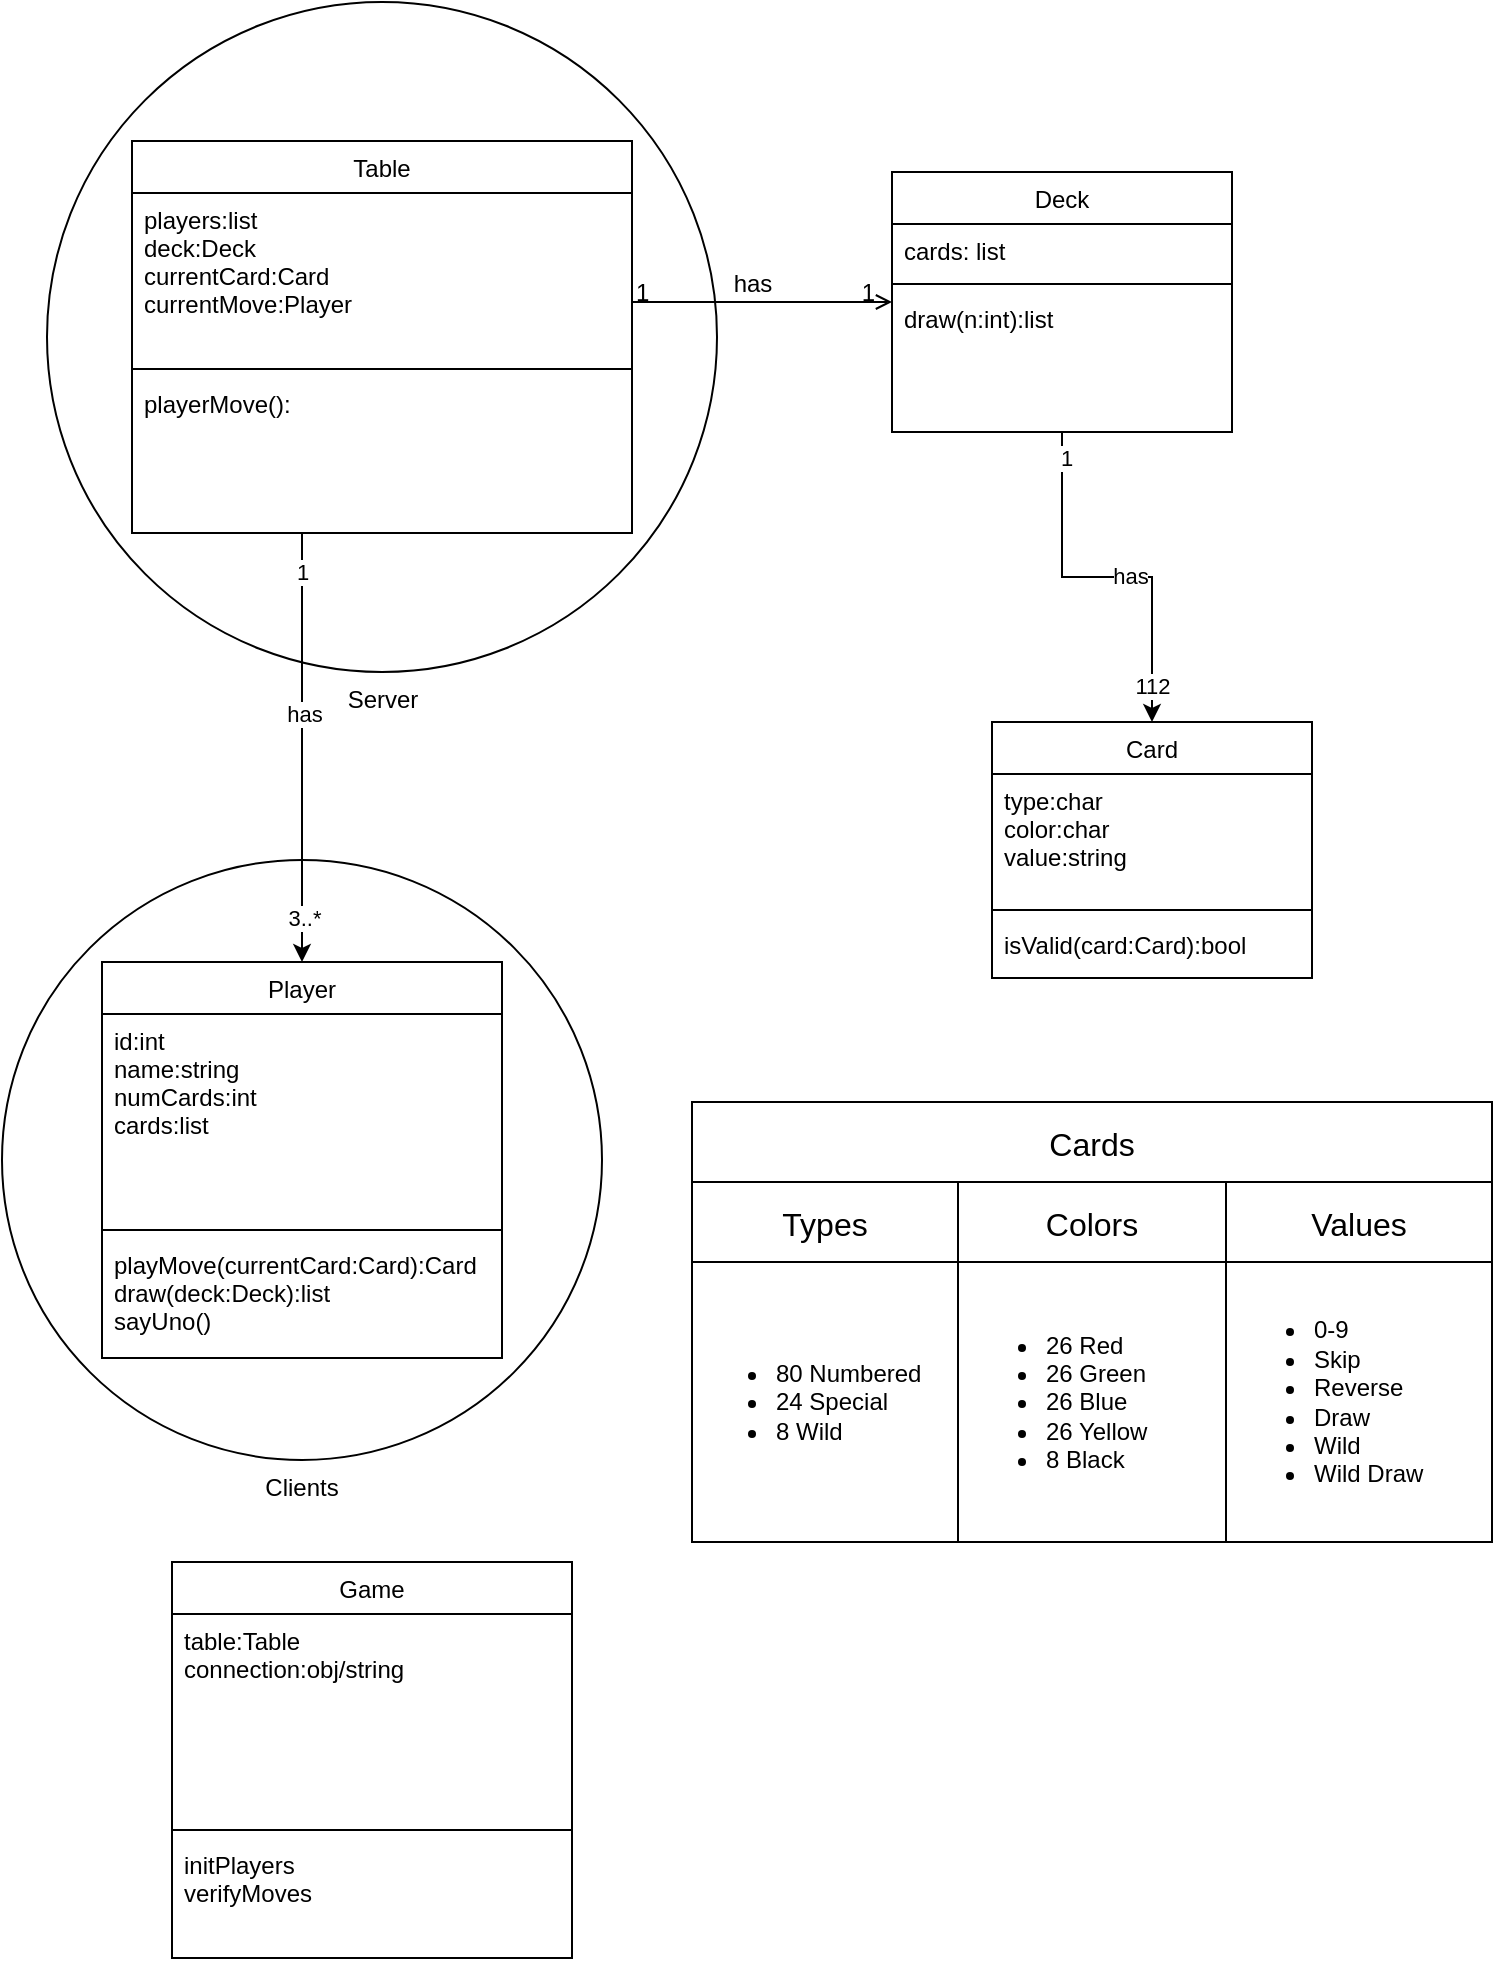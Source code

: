 <mxfile>
    <diagram id="c4XKrBYVGjXw6BQwQZOW" name="Page-1">
        <mxGraphModel dx="257" dy="247" grid="1" gridSize="10" guides="1" tooltips="1" connect="1" arrows="1" fold="1" page="1" pageScale="1" pageWidth="850" pageHeight="1100" math="0" shadow="0">
            <root>
                <mxCell id="0"/>
                <mxCell id="1" parent="0"/>
                <mxCell id="38" style="edgeStyle=orthogonalEdgeStyle;rounded=0;orthogonalLoop=1;jettySize=auto;html=1;entryX=0.5;entryY=0;entryDx=0;entryDy=0;" parent="1" source="39" target="43" edge="1">
                    <mxGeometry relative="1" as="geometry">
                        <Array as="points">
                            <mxPoint x="225" y="310"/>
                            <mxPoint x="225" y="310"/>
                        </Array>
                    </mxGeometry>
                </mxCell>
                <mxCell id="77" value="1" style="edgeLabel;html=1;align=center;verticalAlign=middle;resizable=0;points=[];" parent="38" vertex="1" connectable="0">
                    <mxGeometry x="-0.824" relative="1" as="geometry">
                        <mxPoint as="offset"/>
                    </mxGeometry>
                </mxCell>
                <mxCell id="78" value="has" style="edgeLabel;html=1;align=center;verticalAlign=middle;resizable=0;points=[];" parent="38" vertex="1" connectable="0">
                    <mxGeometry x="-0.155" y="1" relative="1" as="geometry">
                        <mxPoint as="offset"/>
                    </mxGeometry>
                </mxCell>
                <mxCell id="80" value="3..*" style="edgeLabel;html=1;align=center;verticalAlign=middle;resizable=0;points=[];" parent="38" vertex="1" connectable="0">
                    <mxGeometry x="0.796" y="1" relative="1" as="geometry">
                        <mxPoint as="offset"/>
                    </mxGeometry>
                </mxCell>
                <mxCell id="39" value="Table" style="swimlane;fontStyle=0;align=center;verticalAlign=top;childLayout=stackLayout;horizontal=1;startSize=26;horizontalStack=0;resizeParent=1;resizeLast=0;collapsible=1;marginBottom=0;rounded=0;shadow=0;strokeWidth=1;" parent="1" vertex="1">
                    <mxGeometry x="140" y="69.5" width="250" height="196" as="geometry">
                        <mxRectangle x="230" y="140" width="160" height="26" as="alternateBounds"/>
                    </mxGeometry>
                </mxCell>
                <mxCell id="40" value="players:list&#10;deck:Deck&#10;currentCard:Card&#10;currentMove:Player&#10;" style="text;align=left;verticalAlign=top;spacingLeft=4;spacingRight=4;overflow=hidden;rotatable=0;points=[[0,0.5],[1,0.5]];portConstraint=eastwest;" parent="39" vertex="1">
                    <mxGeometry y="26" width="250" height="84" as="geometry"/>
                </mxCell>
                <mxCell id="41" value="" style="line;html=1;strokeWidth=1;align=left;verticalAlign=middle;spacingTop=-1;spacingLeft=3;spacingRight=3;rotatable=0;labelPosition=right;points=[];portConstraint=eastwest;" parent="39" vertex="1">
                    <mxGeometry y="110" width="250" height="8" as="geometry"/>
                </mxCell>
                <mxCell id="42" value="playerMove():" style="text;align=left;verticalAlign=top;spacingLeft=4;spacingRight=4;overflow=hidden;rotatable=0;points=[[0,0.5],[1,0.5]];portConstraint=eastwest;" parent="39" vertex="1">
                    <mxGeometry y="118" width="250" height="26" as="geometry"/>
                </mxCell>
                <mxCell id="43" value="Player" style="swimlane;fontStyle=0;align=center;verticalAlign=top;childLayout=stackLayout;horizontal=1;startSize=26;horizontalStack=0;resizeParent=1;resizeLast=0;collapsible=1;marginBottom=0;rounded=0;shadow=0;strokeWidth=1;" parent="1" vertex="1">
                    <mxGeometry x="125" y="480" width="200" height="198" as="geometry">
                        <mxRectangle x="130" y="380" width="160" height="26" as="alternateBounds"/>
                    </mxGeometry>
                </mxCell>
                <mxCell id="44" value="id:int&#10;name:string&#10;numCards:int&#10;cards:list&#10;" style="text;align=left;verticalAlign=top;spacingLeft=4;spacingRight=4;overflow=hidden;rotatable=0;points=[[0,0.5],[1,0.5]];portConstraint=eastwest;" parent="43" vertex="1">
                    <mxGeometry y="26" width="200" height="104" as="geometry"/>
                </mxCell>
                <mxCell id="45" value="" style="line;html=1;strokeWidth=1;align=left;verticalAlign=middle;spacingTop=-1;spacingLeft=3;spacingRight=3;rotatable=0;labelPosition=right;points=[];portConstraint=eastwest;" parent="43" vertex="1">
                    <mxGeometry y="130" width="200" height="8" as="geometry"/>
                </mxCell>
                <mxCell id="46" value="playMove(currentCard:Card):Card&#10;draw(deck:Deck):list&#10;sayUno()" style="text;align=left;verticalAlign=top;spacingLeft=4;spacingRight=4;overflow=hidden;rotatable=0;points=[[0,0.5],[1,0.5]];portConstraint=eastwest;" parent="43" vertex="1">
                    <mxGeometry y="138" width="200" height="60" as="geometry"/>
                </mxCell>
                <mxCell id="47" value="Card" style="swimlane;fontStyle=0;align=center;verticalAlign=top;childLayout=stackLayout;horizontal=1;startSize=26;horizontalStack=0;resizeParent=1;resizeLast=0;collapsible=1;marginBottom=0;rounded=0;shadow=0;strokeWidth=1;" parent="1" vertex="1">
                    <mxGeometry x="570" y="360" width="160" height="128" as="geometry">
                        <mxRectangle x="340" y="380" width="170" height="26" as="alternateBounds"/>
                    </mxGeometry>
                </mxCell>
                <mxCell id="48" value="type:char&#10;color:char&#10;value:string&#10;" style="text;align=left;verticalAlign=top;spacingLeft=4;spacingRight=4;overflow=hidden;rotatable=0;points=[[0,0.5],[1,0.5]];portConstraint=eastwest;" parent="47" vertex="1">
                    <mxGeometry y="26" width="160" height="64" as="geometry"/>
                </mxCell>
                <mxCell id="49" value="" style="line;html=1;strokeWidth=1;align=left;verticalAlign=middle;spacingTop=-1;spacingLeft=3;spacingRight=3;rotatable=0;labelPosition=right;points=[];portConstraint=eastwest;" parent="47" vertex="1">
                    <mxGeometry y="90" width="160" height="8" as="geometry"/>
                </mxCell>
                <mxCell id="50" value="isValid(card:Card):bool" style="text;align=left;verticalAlign=top;spacingLeft=4;spacingRight=4;overflow=hidden;rotatable=0;points=[[0,0.5],[1,0.5]];portConstraint=eastwest;" parent="47" vertex="1">
                    <mxGeometry y="98" width="160" height="30" as="geometry"/>
                </mxCell>
                <mxCell id="51" style="edgeStyle=orthogonalEdgeStyle;rounded=0;orthogonalLoop=1;jettySize=auto;html=1;exitX=0.5;exitY=1;exitDx=0;exitDy=0;" parent="1" source="53" target="47" edge="1">
                    <mxGeometry relative="1" as="geometry"/>
                </mxCell>
                <mxCell id="52" value="has" style="edgeLabel;html=1;align=center;verticalAlign=middle;resizable=0;points=[];" parent="51" vertex="1" connectable="0">
                    <mxGeometry x="-0.017" y="2" relative="1" as="geometry">
                        <mxPoint x="13" y="1" as="offset"/>
                    </mxGeometry>
                </mxCell>
                <mxCell id="75" value="1" style="edgeLabel;html=1;align=center;verticalAlign=middle;resizable=0;points=[];" parent="51" vertex="1" connectable="0">
                    <mxGeometry x="-0.861" y="2" relative="1" as="geometry">
                        <mxPoint as="offset"/>
                    </mxGeometry>
                </mxCell>
                <mxCell id="76" value="112" style="edgeLabel;html=1;align=center;verticalAlign=middle;resizable=0;points=[];" parent="51" vertex="1" connectable="0">
                    <mxGeometry x="0.806" relative="1" as="geometry">
                        <mxPoint as="offset"/>
                    </mxGeometry>
                </mxCell>
                <mxCell id="53" value="Deck" style="swimlane;fontStyle=0;align=center;verticalAlign=top;childLayout=stackLayout;horizontal=1;startSize=26;horizontalStack=0;resizeParent=1;resizeLast=0;collapsible=1;marginBottom=0;rounded=0;shadow=0;strokeWidth=1;" parent="1" vertex="1">
                    <mxGeometry x="520" y="85" width="170" height="130" as="geometry">
                        <mxRectangle x="550" y="140" width="160" height="26" as="alternateBounds"/>
                    </mxGeometry>
                </mxCell>
                <mxCell id="54" value="cards: list" style="text;align=left;verticalAlign=top;spacingLeft=4;spacingRight=4;overflow=hidden;rotatable=0;points=[[0,0.5],[1,0.5]];portConstraint=eastwest;" parent="53" vertex="1">
                    <mxGeometry y="26" width="170" height="26" as="geometry"/>
                </mxCell>
                <mxCell id="55" value="" style="line;html=1;strokeWidth=1;align=left;verticalAlign=middle;spacingTop=-1;spacingLeft=3;spacingRight=3;rotatable=0;labelPosition=right;points=[];portConstraint=eastwest;" parent="53" vertex="1">
                    <mxGeometry y="52" width="170" height="8" as="geometry"/>
                </mxCell>
                <mxCell id="56" value="draw(n:int):list" style="text;align=left;verticalAlign=top;spacingLeft=4;spacingRight=4;overflow=hidden;rotatable=0;points=[[0,0.5],[1,0.5]];portConstraint=eastwest;" parent="53" vertex="1">
                    <mxGeometry y="60" width="170" height="30" as="geometry"/>
                </mxCell>
                <mxCell id="57" value="" style="endArrow=open;shadow=0;strokeWidth=1;rounded=0;curved=0;endFill=1;edgeStyle=elbowEdgeStyle;elbow=vertical;" parent="1" source="39" target="53" edge="1">
                    <mxGeometry x="0.5" y="41" relative="1" as="geometry">
                        <mxPoint x="320" y="82" as="sourcePoint"/>
                        <mxPoint x="480" y="82" as="targetPoint"/>
                        <mxPoint x="-40" y="32" as="offset"/>
                    </mxGeometry>
                </mxCell>
                <mxCell id="58" value="1" style="resizable=0;align=left;verticalAlign=bottom;labelBackgroundColor=none;fontSize=12;" parent="57" connectable="0" vertex="1">
                    <mxGeometry x="-1" relative="1" as="geometry">
                        <mxPoint y="4" as="offset"/>
                    </mxGeometry>
                </mxCell>
                <mxCell id="59" value="1" style="resizable=0;align=right;verticalAlign=bottom;labelBackgroundColor=none;fontSize=12;" parent="57" connectable="0" vertex="1">
                    <mxGeometry x="1" relative="1" as="geometry">
                        <mxPoint x="-7" y="4" as="offset"/>
                    </mxGeometry>
                </mxCell>
                <mxCell id="60" value="has" style="text;html=1;resizable=0;points=[];;align=center;verticalAlign=middle;labelBackgroundColor=none;rounded=0;shadow=0;strokeWidth=1;fontSize=12;" parent="57" vertex="1" connectable="0">
                    <mxGeometry x="0.5" y="49" relative="1" as="geometry">
                        <mxPoint x="-38" y="40" as="offset"/>
                    </mxGeometry>
                </mxCell>
                <mxCell id="63" value="Cards " style="shape=table;childLayout=tableLayout;startSize=40;collapsible=0;recursiveResize=0;expand=0;fontSize=16;" parent="1" vertex="1">
                    <mxGeometry x="420" y="550" width="400" height="220" as="geometry"/>
                </mxCell>
                <mxCell id="64" value="" style="shape=tableRow;horizontal=0;swimlaneHead=0;swimlaneBody=0;top=0;left=0;strokeColor=inherit;bottom=0;right=0;dropTarget=0;fontStyle=0;fillColor=none;points=[[0,0.5],[1,0.5]];portConstraint=eastwest;startSize=0;collapsible=0;recursiveResize=0;expand=0;fontSize=16;" parent="63" vertex="1">
                    <mxGeometry y="40" width="400" height="180" as="geometry"/>
                </mxCell>
                <mxCell id="65" value="Types" style="swimlane;swimlaneHead=0;swimlaneBody=0;fontStyle=0;strokeColor=inherit;connectable=0;fillColor=none;startSize=40;collapsible=0;recursiveResize=0;expand=0;fontSize=16;" parent="64" vertex="1">
                    <mxGeometry width="133" height="180" as="geometry">
                        <mxRectangle width="133" height="180" as="alternateBounds"/>
                    </mxGeometry>
                </mxCell>
                <mxCell id="66" value="&lt;ul&gt;&lt;li&gt;80 Numbered&lt;/li&gt;&lt;li&gt;24 Special&lt;/li&gt;&lt;li&gt;8 Wild&lt;br&gt;&lt;/li&gt;&lt;/ul&gt;" style="text;strokeColor=none;fillColor=none;html=1;whiteSpace=wrap;verticalAlign=middle;overflow=hidden;" parent="65" vertex="1">
                    <mxGeometry y="40" width="130" height="140" as="geometry"/>
                </mxCell>
                <mxCell id="67" value="Colors" style="swimlane;swimlaneHead=0;swimlaneBody=0;fontStyle=0;strokeColor=inherit;connectable=0;fillColor=none;startSize=40;collapsible=0;recursiveResize=0;expand=0;fontSize=16;" parent="64" vertex="1">
                    <mxGeometry x="133" width="134" height="180" as="geometry">
                        <mxRectangle width="134" height="180" as="alternateBounds"/>
                    </mxGeometry>
                </mxCell>
                <mxCell id="68" value="&lt;ul&gt;&lt;li&gt;26 Red&lt;/li&gt;&lt;li&gt;26 Green&lt;/li&gt;&lt;li&gt;26 Blue&lt;/li&gt;&lt;li&gt;26 Yellow&lt;/li&gt;&lt;li&gt;8 Black&lt;br&gt;&lt;/li&gt;&lt;/ul&gt;" style="text;strokeColor=none;fillColor=none;html=1;whiteSpace=wrap;verticalAlign=middle;overflow=hidden;" parent="67" vertex="1">
                    <mxGeometry x="2" y="40" width="130" height="140" as="geometry"/>
                </mxCell>
                <mxCell id="69" value="Values" style="swimlane;swimlaneHead=0;swimlaneBody=0;fontStyle=0;strokeColor=inherit;connectable=0;fillColor=none;startSize=40;collapsible=0;recursiveResize=0;expand=0;fontSize=16;" parent="64" vertex="1">
                    <mxGeometry x="267" width="133" height="180" as="geometry">
                        <mxRectangle width="133" height="180" as="alternateBounds"/>
                    </mxGeometry>
                </mxCell>
                <mxCell id="70" value="&lt;ul&gt;&lt;li&gt;0-9&lt;/li&gt;&lt;li&gt;Skip&lt;/li&gt;&lt;li&gt;Reverse&lt;/li&gt;&lt;li&gt;Draw&lt;br&gt;&lt;/li&gt;&lt;li&gt;Wild&lt;/li&gt;&lt;li&gt;Wild Draw&lt;br&gt;&lt;/li&gt;&lt;/ul&gt;" style="text;strokeColor=none;fillColor=none;html=1;whiteSpace=wrap;verticalAlign=middle;overflow=hidden;" parent="69" vertex="1">
                    <mxGeometry x="1.5" y="40" width="130" height="140" as="geometry"/>
                </mxCell>
                <mxCell id="83" value="Clients" style="ellipse;whiteSpace=wrap;html=1;aspect=fixed;pointerEvents=0;fillColor=none;labelPosition=center;verticalLabelPosition=bottom;align=center;verticalAlign=top;" parent="1" vertex="1">
                    <mxGeometry x="75" y="429" width="300" height="300" as="geometry"/>
                </mxCell>
                <mxCell id="84" value="Server" style="ellipse;whiteSpace=wrap;html=1;aspect=fixed;pointerEvents=0;fillColor=none;labelPosition=center;verticalLabelPosition=bottom;align=center;verticalAlign=top;" parent="1" vertex="1">
                    <mxGeometry x="97.5" width="335" height="335" as="geometry"/>
                </mxCell>
                <mxCell id="85" value="Game" style="swimlane;fontStyle=0;align=center;verticalAlign=top;childLayout=stackLayout;horizontal=1;startSize=26;horizontalStack=0;resizeParent=1;resizeLast=0;collapsible=1;marginBottom=0;rounded=0;shadow=0;strokeWidth=1;" vertex="1" parent="1">
                    <mxGeometry x="160" y="780" width="200" height="198" as="geometry">
                        <mxRectangle x="130" y="380" width="160" height="26" as="alternateBounds"/>
                    </mxGeometry>
                </mxCell>
                <mxCell id="86" value="table:Table&#10;connection:obj/string" style="text;align=left;verticalAlign=top;spacingLeft=4;spacingRight=4;overflow=hidden;rotatable=0;points=[[0,0.5],[1,0.5]];portConstraint=eastwest;" vertex="1" parent="85">
                    <mxGeometry y="26" width="200" height="104" as="geometry"/>
                </mxCell>
                <mxCell id="87" value="" style="line;html=1;strokeWidth=1;align=left;verticalAlign=middle;spacingTop=-1;spacingLeft=3;spacingRight=3;rotatable=0;labelPosition=right;points=[];portConstraint=eastwest;" vertex="1" parent="85">
                    <mxGeometry y="130" width="200" height="8" as="geometry"/>
                </mxCell>
                <mxCell id="88" value="initPlayers&#10;verifyMoves" style="text;align=left;verticalAlign=top;spacingLeft=4;spacingRight=4;overflow=hidden;rotatable=0;points=[[0,0.5],[1,0.5]];portConstraint=eastwest;" vertex="1" parent="85">
                    <mxGeometry y="138" width="200" height="60" as="geometry"/>
                </mxCell>
            </root>
        </mxGraphModel>
    </diagram>
</mxfile>